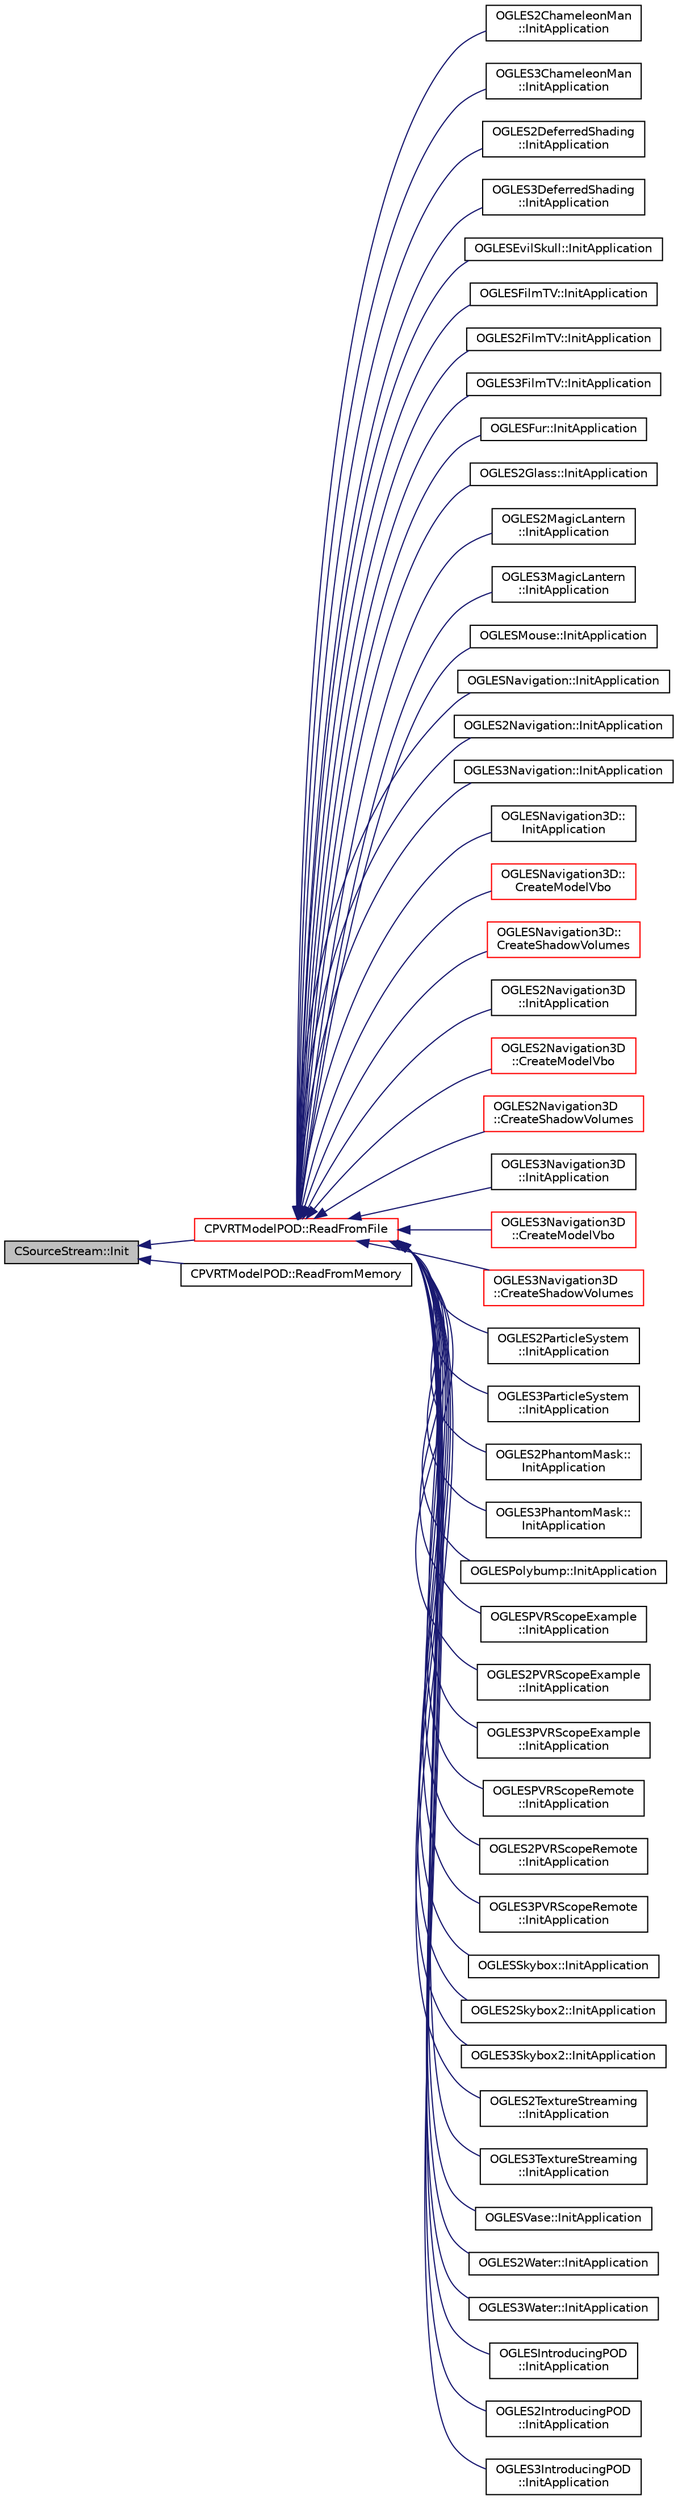 digraph "CSourceStream::Init"
{
  edge [fontname="Helvetica",fontsize="10",labelfontname="Helvetica",labelfontsize="10"];
  node [fontname="Helvetica",fontsize="10",shape=record];
  rankdir="LR";
  Node1 [label="CSourceStream::Init",height=0.2,width=0.4,color="black", fillcolor="grey75", style="filled", fontcolor="black"];
  Node1 -> Node2 [dir="back",color="midnightblue",fontsize="10",style="solid",fontname="Helvetica"];
  Node2 [label="CPVRTModelPOD::ReadFromFile",height=0.2,width=0.4,color="red", fillcolor="white", style="filled",URL="$class_c_p_v_r_t_model_p_o_d.html#abe43b961eabe1c9db94545b97c84c71f",tooltip="Loads the specified \".POD\" file; returns the scene in pScene. This structure must later be destroyed ..."];
  Node2 -> Node3 [dir="back",color="midnightblue",fontsize="10",style="solid",fontname="Helvetica"];
  Node3 [label="OGLES2ChameleonMan\l::InitApplication",height=0.2,width=0.4,color="black", fillcolor="white", style="filled",URL="$class_o_g_l_e_s2_chameleon_man.html#a8e59a9f71cfb34eea4a3aa4a892c42de"];
  Node2 -> Node4 [dir="back",color="midnightblue",fontsize="10",style="solid",fontname="Helvetica"];
  Node4 [label="OGLES3ChameleonMan\l::InitApplication",height=0.2,width=0.4,color="black", fillcolor="white", style="filled",URL="$class_o_g_l_e_s3_chameleon_man.html#a433dcf011bc4e2dc490f3cb4f91f3a34"];
  Node2 -> Node5 [dir="back",color="midnightblue",fontsize="10",style="solid",fontname="Helvetica"];
  Node5 [label="OGLES2DeferredShading\l::InitApplication",height=0.2,width=0.4,color="black", fillcolor="white", style="filled",URL="$class_o_g_l_e_s2_deferred_shading.html#a7924c712514baff744873436c9bea61e"];
  Node2 -> Node6 [dir="back",color="midnightblue",fontsize="10",style="solid",fontname="Helvetica"];
  Node6 [label="OGLES3DeferredShading\l::InitApplication",height=0.2,width=0.4,color="black", fillcolor="white", style="filled",URL="$class_o_g_l_e_s3_deferred_shading.html#a2c0ed9c939c83e76f32e0544c6a51975"];
  Node2 -> Node7 [dir="back",color="midnightblue",fontsize="10",style="solid",fontname="Helvetica"];
  Node7 [label="OGLESEvilSkull::InitApplication",height=0.2,width=0.4,color="black", fillcolor="white", style="filled",URL="$class_o_g_l_e_s_evil_skull.html#a5ac529c324cd981d636bedf82ea51e5f"];
  Node2 -> Node8 [dir="back",color="midnightblue",fontsize="10",style="solid",fontname="Helvetica"];
  Node8 [label="OGLESFilmTV::InitApplication",height=0.2,width=0.4,color="black", fillcolor="white", style="filled",URL="$class_o_g_l_e_s_film_t_v.html#abad4690b9dcc013950dac8e991dd34f9"];
  Node2 -> Node9 [dir="back",color="midnightblue",fontsize="10",style="solid",fontname="Helvetica"];
  Node9 [label="OGLES2FilmTV::InitApplication",height=0.2,width=0.4,color="black", fillcolor="white", style="filled",URL="$class_o_g_l_e_s2_film_t_v.html#a1f8c33c1ea5b80b62d1803a260c5ba51"];
  Node2 -> Node10 [dir="back",color="midnightblue",fontsize="10",style="solid",fontname="Helvetica"];
  Node10 [label="OGLES3FilmTV::InitApplication",height=0.2,width=0.4,color="black", fillcolor="white", style="filled",URL="$class_o_g_l_e_s3_film_t_v.html#a1700314a935cd949ffcbbc5f36ecaddc"];
  Node2 -> Node11 [dir="back",color="midnightblue",fontsize="10",style="solid",fontname="Helvetica"];
  Node11 [label="OGLESFur::InitApplication",height=0.2,width=0.4,color="black", fillcolor="white", style="filled",URL="$class_o_g_l_e_s_fur.html#a75fce6dec2b76040b6a95cc778b3c3fe"];
  Node2 -> Node12 [dir="back",color="midnightblue",fontsize="10",style="solid",fontname="Helvetica"];
  Node12 [label="OGLES2Glass::InitApplication",height=0.2,width=0.4,color="black", fillcolor="white", style="filled",URL="$class_o_g_l_e_s2_glass.html#a945a28a1bb556125d2fdd52ae73cc1be"];
  Node2 -> Node13 [dir="back",color="midnightblue",fontsize="10",style="solid",fontname="Helvetica"];
  Node13 [label="OGLES2MagicLantern\l::InitApplication",height=0.2,width=0.4,color="black", fillcolor="white", style="filled",URL="$class_o_g_l_e_s2_magic_lantern.html#a93a527a6de384b31ec426d2e4d03ac60"];
  Node2 -> Node14 [dir="back",color="midnightblue",fontsize="10",style="solid",fontname="Helvetica"];
  Node14 [label="OGLES3MagicLantern\l::InitApplication",height=0.2,width=0.4,color="black", fillcolor="white", style="filled",URL="$class_o_g_l_e_s3_magic_lantern.html#aa5d61d3ff366e0f6805b347d6620c955"];
  Node2 -> Node15 [dir="back",color="midnightblue",fontsize="10",style="solid",fontname="Helvetica"];
  Node15 [label="OGLESMouse::InitApplication",height=0.2,width=0.4,color="black", fillcolor="white", style="filled",URL="$class_o_g_l_e_s_mouse.html#adc04eb26c61cc539ce93fff940fccddf"];
  Node2 -> Node16 [dir="back",color="midnightblue",fontsize="10",style="solid",fontname="Helvetica"];
  Node16 [label="OGLESNavigation::InitApplication",height=0.2,width=0.4,color="black", fillcolor="white", style="filled",URL="$class_o_g_l_e_s_navigation.html#a077baeb03a6b17c3efe03d0cfb4cd72b"];
  Node2 -> Node17 [dir="back",color="midnightblue",fontsize="10",style="solid",fontname="Helvetica"];
  Node17 [label="OGLES2Navigation::InitApplication",height=0.2,width=0.4,color="black", fillcolor="white", style="filled",URL="$class_o_g_l_e_s2_navigation.html#a22f3f0435c3f0f98c7cbcc275f91fef4"];
  Node2 -> Node18 [dir="back",color="midnightblue",fontsize="10",style="solid",fontname="Helvetica"];
  Node18 [label="OGLES3Navigation::InitApplication",height=0.2,width=0.4,color="black", fillcolor="white", style="filled",URL="$class_o_g_l_e_s3_navigation.html#a7207a07b119004ef40e4ad74bf2bb579"];
  Node2 -> Node19 [dir="back",color="midnightblue",fontsize="10",style="solid",fontname="Helvetica"];
  Node19 [label="OGLESNavigation3D::\lInitApplication",height=0.2,width=0.4,color="black", fillcolor="white", style="filled",URL="$class_o_g_l_e_s_navigation3_d.html#a7021194693eee5f436a0a7b00b0cf010"];
  Node2 -> Node20 [dir="back",color="midnightblue",fontsize="10",style="solid",fontname="Helvetica"];
  Node20 [label="OGLESNavigation3D::\lCreateModelVbo",height=0.2,width=0.4,color="red", fillcolor="white", style="filled",URL="$class_o_g_l_e_s_navigation3_d.html#a532fd2299c7fe4fe95f9b3690389454a"];
  Node2 -> Node21 [dir="back",color="midnightblue",fontsize="10",style="solid",fontname="Helvetica"];
  Node21 [label="OGLESNavigation3D::\lCreateShadowVolumes",height=0.2,width=0.4,color="red", fillcolor="white", style="filled",URL="$class_o_g_l_e_s_navigation3_d.html#aa31e8c1875cf6fc25418cc5ebec5356c"];
  Node2 -> Node22 [dir="back",color="midnightblue",fontsize="10",style="solid",fontname="Helvetica"];
  Node22 [label="OGLES2Navigation3D\l::InitApplication",height=0.2,width=0.4,color="black", fillcolor="white", style="filled",URL="$class_o_g_l_e_s2_navigation3_d.html#a3ebe1153920f498bae64a995c38c7cdd"];
  Node2 -> Node23 [dir="back",color="midnightblue",fontsize="10",style="solid",fontname="Helvetica"];
  Node23 [label="OGLES2Navigation3D\l::CreateModelVbo",height=0.2,width=0.4,color="red", fillcolor="white", style="filled",URL="$class_o_g_l_e_s2_navigation3_d.html#a84f56c378cc6261736fe3e38de7379ad"];
  Node2 -> Node24 [dir="back",color="midnightblue",fontsize="10",style="solid",fontname="Helvetica"];
  Node24 [label="OGLES2Navigation3D\l::CreateShadowVolumes",height=0.2,width=0.4,color="red", fillcolor="white", style="filled",URL="$class_o_g_l_e_s2_navigation3_d.html#a21af406806e1d242d07719def43bdd23"];
  Node2 -> Node25 [dir="back",color="midnightblue",fontsize="10",style="solid",fontname="Helvetica"];
  Node25 [label="OGLES3Navigation3D\l::InitApplication",height=0.2,width=0.4,color="black", fillcolor="white", style="filled",URL="$class_o_g_l_e_s3_navigation3_d.html#ac66ab3a2968012e92bbe5aee00a88632"];
  Node2 -> Node26 [dir="back",color="midnightblue",fontsize="10",style="solid",fontname="Helvetica"];
  Node26 [label="OGLES3Navigation3D\l::CreateModelVbo",height=0.2,width=0.4,color="red", fillcolor="white", style="filled",URL="$class_o_g_l_e_s3_navigation3_d.html#aab331a1e883cc00e3ed851412dc80eaa"];
  Node2 -> Node27 [dir="back",color="midnightblue",fontsize="10",style="solid",fontname="Helvetica"];
  Node27 [label="OGLES3Navigation3D\l::CreateShadowVolumes",height=0.2,width=0.4,color="red", fillcolor="white", style="filled",URL="$class_o_g_l_e_s3_navigation3_d.html#a544175a68d5304842dbc5ef16ff725df"];
  Node2 -> Node28 [dir="back",color="midnightblue",fontsize="10",style="solid",fontname="Helvetica"];
  Node28 [label="OGLES2ParticleSystem\l::InitApplication",height=0.2,width=0.4,color="black", fillcolor="white", style="filled",URL="$class_o_g_l_e_s2_particle_system.html#a2bd5fce49a2c0eaec77552f7eb7dcaf9"];
  Node2 -> Node29 [dir="back",color="midnightblue",fontsize="10",style="solid",fontname="Helvetica"];
  Node29 [label="OGLES3ParticleSystem\l::InitApplication",height=0.2,width=0.4,color="black", fillcolor="white", style="filled",URL="$class_o_g_l_e_s3_particle_system.html#abb8266b7d160730a467ee94585db4136"];
  Node2 -> Node30 [dir="back",color="midnightblue",fontsize="10",style="solid",fontname="Helvetica"];
  Node30 [label="OGLES2PhantomMask::\lInitApplication",height=0.2,width=0.4,color="black", fillcolor="white", style="filled",URL="$class_o_g_l_e_s2_phantom_mask.html#a8cfa95d623bb8201bbb34da6badb1214"];
  Node2 -> Node31 [dir="back",color="midnightblue",fontsize="10",style="solid",fontname="Helvetica"];
  Node31 [label="OGLES3PhantomMask::\lInitApplication",height=0.2,width=0.4,color="black", fillcolor="white", style="filled",URL="$class_o_g_l_e_s3_phantom_mask.html#a5c565b65e0f47132e0b8ec136bd89213"];
  Node2 -> Node32 [dir="back",color="midnightblue",fontsize="10",style="solid",fontname="Helvetica"];
  Node32 [label="OGLESPolybump::InitApplication",height=0.2,width=0.4,color="black", fillcolor="white", style="filled",URL="$class_o_g_l_e_s_polybump.html#a1c5d78b2f85eebec214ef8a9ff4e38a4",tooltip="Initialise the application. "];
  Node2 -> Node33 [dir="back",color="midnightblue",fontsize="10",style="solid",fontname="Helvetica"];
  Node33 [label="OGLESPVRScopeExample\l::InitApplication",height=0.2,width=0.4,color="black", fillcolor="white", style="filled",URL="$class_o_g_l_e_s_p_v_r_scope_example.html#a2220957c59cf2eb1a8e7d303097fb3fc"];
  Node2 -> Node34 [dir="back",color="midnightblue",fontsize="10",style="solid",fontname="Helvetica"];
  Node34 [label="OGLES2PVRScopeExample\l::InitApplication",height=0.2,width=0.4,color="black", fillcolor="white", style="filled",URL="$class_o_g_l_e_s2_p_v_r_scope_example.html#aed80aeb00f6ec3143c0739ada1d639bc"];
  Node2 -> Node35 [dir="back",color="midnightblue",fontsize="10",style="solid",fontname="Helvetica"];
  Node35 [label="OGLES3PVRScopeExample\l::InitApplication",height=0.2,width=0.4,color="black", fillcolor="white", style="filled",URL="$class_o_g_l_e_s3_p_v_r_scope_example.html#a233442442db88683953dd2cf218f2692"];
  Node2 -> Node36 [dir="back",color="midnightblue",fontsize="10",style="solid",fontname="Helvetica"];
  Node36 [label="OGLESPVRScopeRemote\l::InitApplication",height=0.2,width=0.4,color="black", fillcolor="white", style="filled",URL="$class_o_g_l_e_s_p_v_r_scope_remote.html#a96be64b54dbade6adafcf1472fcc5ca8"];
  Node2 -> Node37 [dir="back",color="midnightblue",fontsize="10",style="solid",fontname="Helvetica"];
  Node37 [label="OGLES2PVRScopeRemote\l::InitApplication",height=0.2,width=0.4,color="black", fillcolor="white", style="filled",URL="$class_o_g_l_e_s2_p_v_r_scope_remote.html#af0bfafb7123df24f92c39ab126be8c64"];
  Node2 -> Node38 [dir="back",color="midnightblue",fontsize="10",style="solid",fontname="Helvetica"];
  Node38 [label="OGLES3PVRScopeRemote\l::InitApplication",height=0.2,width=0.4,color="black", fillcolor="white", style="filled",URL="$class_o_g_l_e_s3_p_v_r_scope_remote.html#a37b9e4d004febdb5d87c44e13ea46d27"];
  Node2 -> Node39 [dir="back",color="midnightblue",fontsize="10",style="solid",fontname="Helvetica"];
  Node39 [label="OGLESSkybox::InitApplication",height=0.2,width=0.4,color="black", fillcolor="white", style="filled",URL="$class_o_g_l_e_s_skybox.html#a553c83ac7735b271ae7dffe17a35b91a",tooltip="Initialise the application. "];
  Node2 -> Node40 [dir="back",color="midnightblue",fontsize="10",style="solid",fontname="Helvetica"];
  Node40 [label="OGLES2Skybox2::InitApplication",height=0.2,width=0.4,color="black", fillcolor="white", style="filled",URL="$class_o_g_l_e_s2_skybox2.html#a2bbdcb0db9271339c79af519ee4c4732"];
  Node2 -> Node41 [dir="back",color="midnightblue",fontsize="10",style="solid",fontname="Helvetica"];
  Node41 [label="OGLES3Skybox2::InitApplication",height=0.2,width=0.4,color="black", fillcolor="white", style="filled",URL="$class_o_g_l_e_s3_skybox2.html#ab2f6c9d8935d62344c37362b05631072"];
  Node2 -> Node42 [dir="back",color="midnightblue",fontsize="10",style="solid",fontname="Helvetica"];
  Node42 [label="OGLES2TextureStreaming\l::InitApplication",height=0.2,width=0.4,color="black", fillcolor="white", style="filled",URL="$class_o_g_l_e_s2_texture_streaming.html#a793b47b103e03b002c22c9a688a77ff1"];
  Node2 -> Node43 [dir="back",color="midnightblue",fontsize="10",style="solid",fontname="Helvetica"];
  Node43 [label="OGLES3TextureStreaming\l::InitApplication",height=0.2,width=0.4,color="black", fillcolor="white", style="filled",URL="$class_o_g_l_e_s3_texture_streaming.html#acbbad14f315059c6af2ddcd6f289c6f2"];
  Node2 -> Node44 [dir="back",color="midnightblue",fontsize="10",style="solid",fontname="Helvetica"];
  Node44 [label="OGLESVase::InitApplication",height=0.2,width=0.4,color="black", fillcolor="white", style="filled",URL="$class_o_g_l_e_s_vase.html#a12e51ee306fa8cfe6e0d8002a07822c4",tooltip="Initialise the application. "];
  Node2 -> Node45 [dir="back",color="midnightblue",fontsize="10",style="solid",fontname="Helvetica"];
  Node45 [label="OGLES2Water::InitApplication",height=0.2,width=0.4,color="black", fillcolor="white", style="filled",URL="$class_o_g_l_e_s2_water.html#a62041b0906766ba1af233d3a5bab4f17"];
  Node2 -> Node46 [dir="back",color="midnightblue",fontsize="10",style="solid",fontname="Helvetica"];
  Node46 [label="OGLES3Water::InitApplication",height=0.2,width=0.4,color="black", fillcolor="white", style="filled",URL="$class_o_g_l_e_s3_water.html#ad91e5c6f2c7289d1dd9466a0acfe5f31"];
  Node2 -> Node47 [dir="back",color="midnightblue",fontsize="10",style="solid",fontname="Helvetica"];
  Node47 [label="OGLESIntroducingPOD\l::InitApplication",height=0.2,width=0.4,color="black", fillcolor="white", style="filled",URL="$class_o_g_l_e_s_introducing_p_o_d.html#adce6b987c2b7627c53a4584a87a9d5e5"];
  Node2 -> Node48 [dir="back",color="midnightblue",fontsize="10",style="solid",fontname="Helvetica"];
  Node48 [label="OGLES2IntroducingPOD\l::InitApplication",height=0.2,width=0.4,color="black", fillcolor="white", style="filled",URL="$class_o_g_l_e_s2_introducing_p_o_d.html#ace7be359f215bc1e096c4d1663cd79c7"];
  Node2 -> Node49 [dir="back",color="midnightblue",fontsize="10",style="solid",fontname="Helvetica"];
  Node49 [label="OGLES3IntroducingPOD\l::InitApplication",height=0.2,width=0.4,color="black", fillcolor="white", style="filled",URL="$class_o_g_l_e_s3_introducing_p_o_d.html#a302bedfdd663c356b03e8e16bd1e4daf"];
  Node1 -> Node50 [dir="back",color="midnightblue",fontsize="10",style="solid",fontname="Helvetica"];
  Node50 [label="CPVRTModelPOD::ReadFromMemory",height=0.2,width=0.4,color="black", fillcolor="white", style="filled",URL="$class_c_p_v_r_t_model_p_o_d.html#a83eecfad3cea65bae9befa3cbde20c88",tooltip="Loads the supplied pod data. This data can be exported directly to a header using one of the pod expo..."];
}
